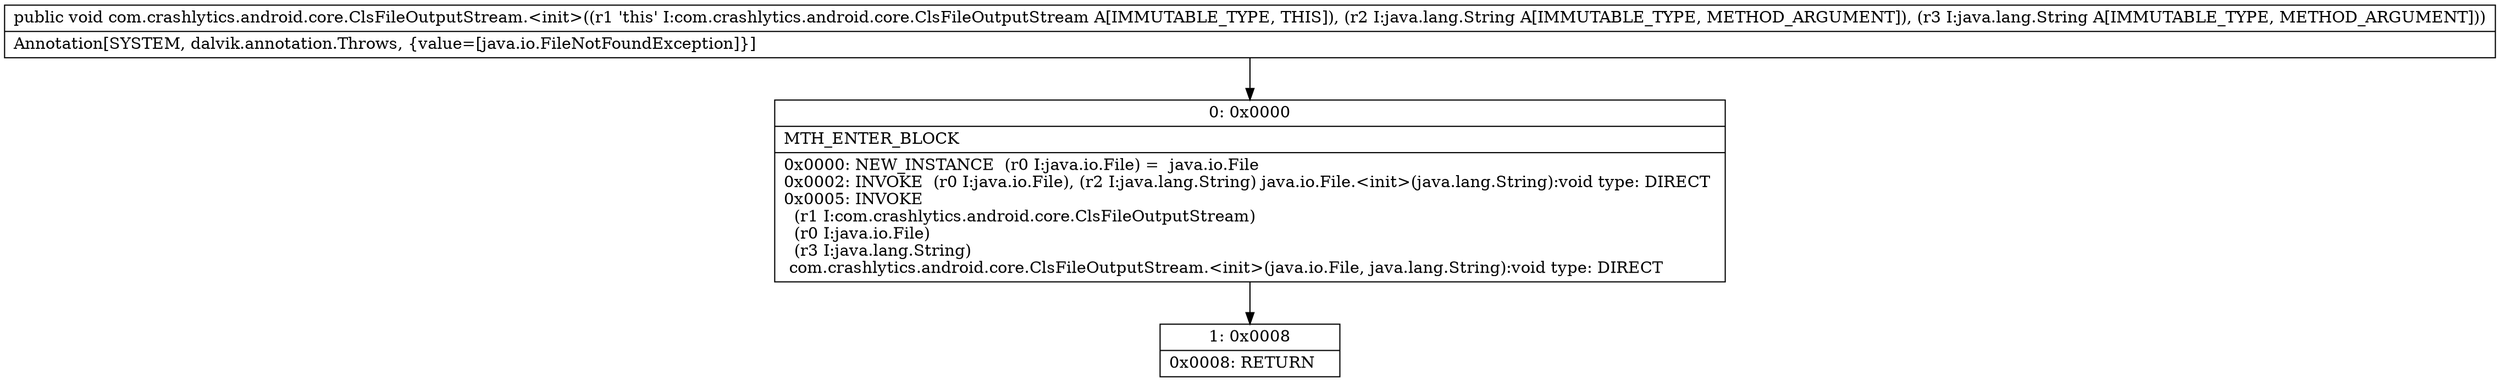 digraph "CFG forcom.crashlytics.android.core.ClsFileOutputStream.\<init\>(Ljava\/lang\/String;Ljava\/lang\/String;)V" {
Node_0 [shape=record,label="{0\:\ 0x0000|MTH_ENTER_BLOCK\l|0x0000: NEW_INSTANCE  (r0 I:java.io.File) =  java.io.File \l0x0002: INVOKE  (r0 I:java.io.File), (r2 I:java.lang.String) java.io.File.\<init\>(java.lang.String):void type: DIRECT \l0x0005: INVOKE  \l  (r1 I:com.crashlytics.android.core.ClsFileOutputStream)\l  (r0 I:java.io.File)\l  (r3 I:java.lang.String)\l com.crashlytics.android.core.ClsFileOutputStream.\<init\>(java.io.File, java.lang.String):void type: DIRECT \l}"];
Node_1 [shape=record,label="{1\:\ 0x0008|0x0008: RETURN   \l}"];
MethodNode[shape=record,label="{public void com.crashlytics.android.core.ClsFileOutputStream.\<init\>((r1 'this' I:com.crashlytics.android.core.ClsFileOutputStream A[IMMUTABLE_TYPE, THIS]), (r2 I:java.lang.String A[IMMUTABLE_TYPE, METHOD_ARGUMENT]), (r3 I:java.lang.String A[IMMUTABLE_TYPE, METHOD_ARGUMENT]))  | Annotation[SYSTEM, dalvik.annotation.Throws, \{value=[java.io.FileNotFoundException]\}]\l}"];
MethodNode -> Node_0;
Node_0 -> Node_1;
}

